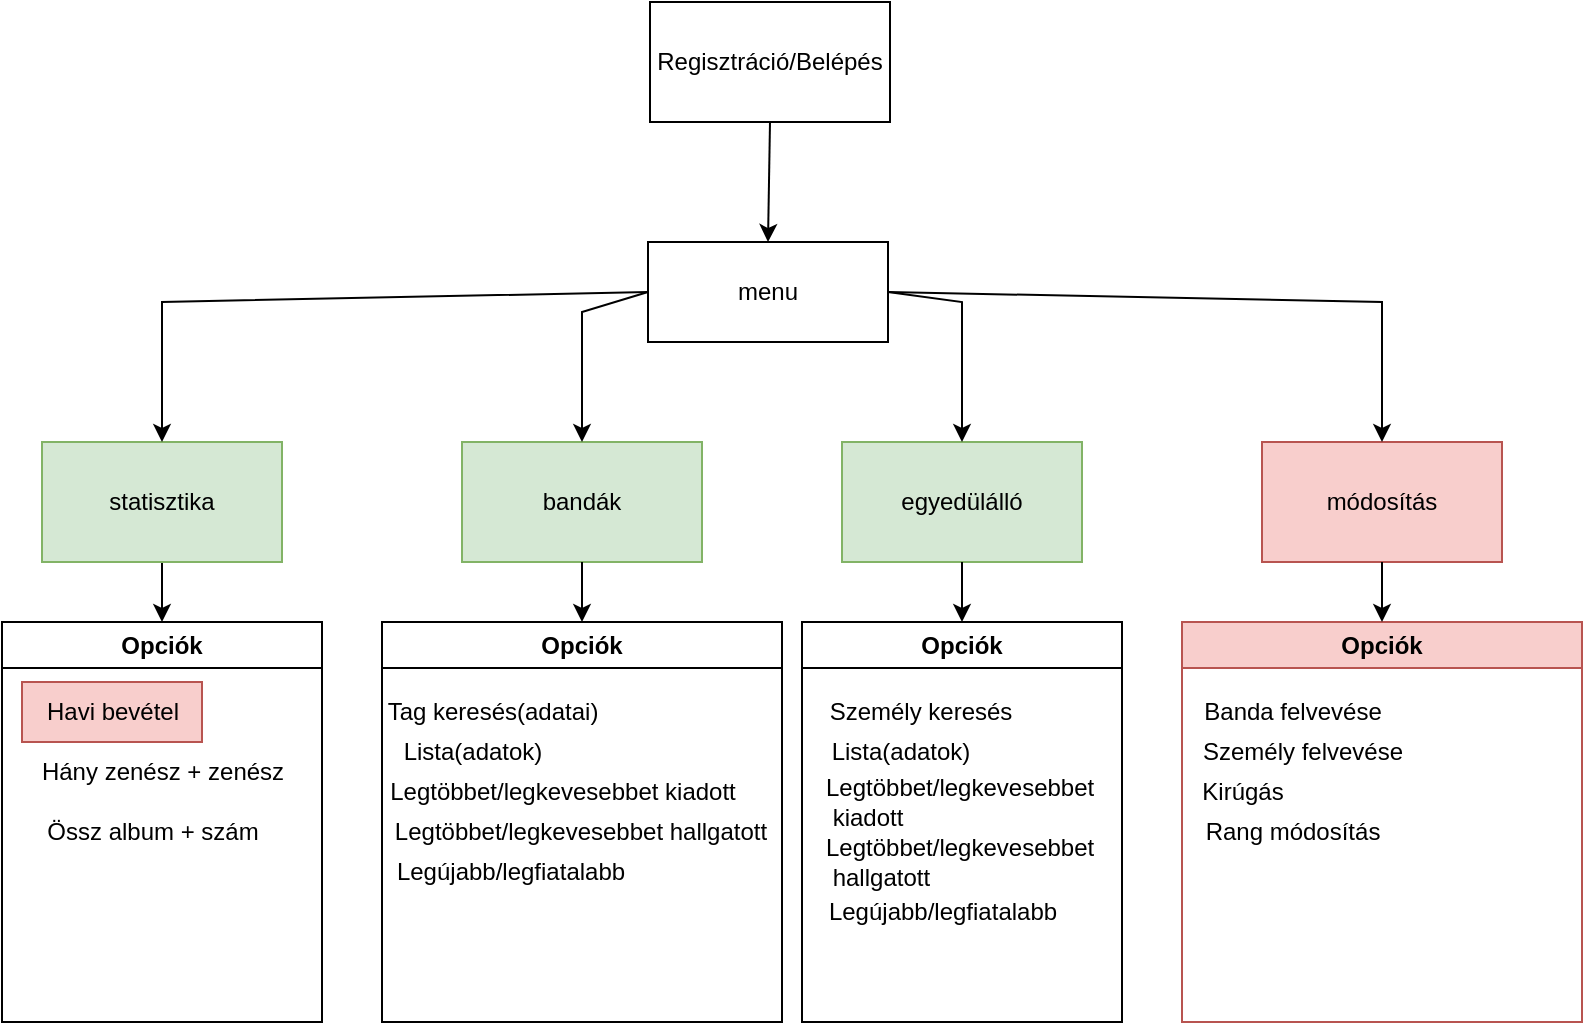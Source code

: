 <mxfile version="24.1.0" type="github">
  <diagram name="1 oldal" id="cgaxb-VZizNbB-tiwhAR">
    <mxGraphModel dx="989" dy="1707" grid="1" gridSize="10" guides="1" tooltips="1" connect="1" arrows="1" fold="1" page="1" pageScale="1" pageWidth="827" pageHeight="1169" math="0" shadow="0">
      <root>
        <mxCell id="0" />
        <mxCell id="1" parent="0" />
        <mxCell id="AF1UKYks4T8CphhcIONg-1" value="menu" style="rounded=0;whiteSpace=wrap;html=1;" vertex="1" parent="1">
          <mxGeometry x="353" y="90" width="120" height="50" as="geometry" />
        </mxCell>
        <mxCell id="AF1UKYks4T8CphhcIONg-19" style="edgeStyle=orthogonalEdgeStyle;rounded=0;orthogonalLoop=1;jettySize=auto;html=1;entryX=0.5;entryY=0;entryDx=0;entryDy=0;" edge="1" parent="1" source="AF1UKYks4T8CphhcIONg-2" target="AF1UKYks4T8CphhcIONg-16">
          <mxGeometry relative="1" as="geometry" />
        </mxCell>
        <mxCell id="AF1UKYks4T8CphhcIONg-2" value="statisztika" style="rounded=0;whiteSpace=wrap;html=1;fillColor=#d5e8d4;strokeColor=#82b366;" vertex="1" parent="1">
          <mxGeometry x="50" y="190" width="120" height="60" as="geometry" />
        </mxCell>
        <mxCell id="AF1UKYks4T8CphhcIONg-3" value="bandák" style="rounded=0;whiteSpace=wrap;html=1;fillColor=#d5e8d4;strokeColor=#82b366;" vertex="1" parent="1">
          <mxGeometry x="260" y="190" width="120" height="60" as="geometry" />
        </mxCell>
        <mxCell id="AF1UKYks4T8CphhcIONg-4" value="egyedülálló" style="rounded=0;whiteSpace=wrap;html=1;fillColor=#d5e8d4;strokeColor=#82b366;" vertex="1" parent="1">
          <mxGeometry x="450" y="190" width="120" height="60" as="geometry" />
        </mxCell>
        <mxCell id="AF1UKYks4T8CphhcIONg-5" value="módosítás" style="rounded=0;whiteSpace=wrap;html=1;fillColor=#f8cecc;strokeColor=#b85450;" vertex="1" parent="1">
          <mxGeometry x="660" y="190" width="120" height="60" as="geometry" />
        </mxCell>
        <mxCell id="AF1UKYks4T8CphhcIONg-6" value="" style="endArrow=classic;html=1;rounded=0;exitX=0;exitY=0.5;exitDx=0;exitDy=0;entryX=0.5;entryY=0;entryDx=0;entryDy=0;" edge="1" parent="1" source="AF1UKYks4T8CphhcIONg-1" target="AF1UKYks4T8CphhcIONg-2">
          <mxGeometry width="50" height="50" relative="1" as="geometry">
            <mxPoint x="390" y="300" as="sourcePoint" />
            <mxPoint x="440" y="250" as="targetPoint" />
            <Array as="points">
              <mxPoint x="110" y="120" />
            </Array>
          </mxGeometry>
        </mxCell>
        <mxCell id="AF1UKYks4T8CphhcIONg-7" value="" style="endArrow=classic;html=1;rounded=0;exitX=0;exitY=0.5;exitDx=0;exitDy=0;entryX=0.5;entryY=0;entryDx=0;entryDy=0;" edge="1" parent="1" source="AF1UKYks4T8CphhcIONg-1" target="AF1UKYks4T8CphhcIONg-3">
          <mxGeometry width="50" height="50" relative="1" as="geometry">
            <mxPoint x="390" y="300" as="sourcePoint" />
            <mxPoint x="440" y="250" as="targetPoint" />
            <Array as="points">
              <mxPoint x="320" y="125" />
            </Array>
          </mxGeometry>
        </mxCell>
        <mxCell id="AF1UKYks4T8CphhcIONg-8" value="" style="endArrow=classic;html=1;rounded=0;exitX=1;exitY=0.5;exitDx=0;exitDy=0;entryX=0.5;entryY=0;entryDx=0;entryDy=0;" edge="1" parent="1" source="AF1UKYks4T8CphhcIONg-1" target="AF1UKYks4T8CphhcIONg-4">
          <mxGeometry width="50" height="50" relative="1" as="geometry">
            <mxPoint x="390" y="300" as="sourcePoint" />
            <mxPoint x="440" y="250" as="targetPoint" />
            <Array as="points">
              <mxPoint x="510" y="120" />
            </Array>
          </mxGeometry>
        </mxCell>
        <mxCell id="AF1UKYks4T8CphhcIONg-9" value="" style="endArrow=classic;html=1;rounded=0;exitX=1;exitY=0.5;exitDx=0;exitDy=0;entryX=0.5;entryY=0;entryDx=0;entryDy=0;" edge="1" parent="1" source="AF1UKYks4T8CphhcIONg-1" target="AF1UKYks4T8CphhcIONg-5">
          <mxGeometry width="50" height="50" relative="1" as="geometry">
            <mxPoint x="390" y="300" as="sourcePoint" />
            <mxPoint x="440" y="250" as="targetPoint" />
            <Array as="points">
              <mxPoint x="720" y="120" />
            </Array>
          </mxGeometry>
        </mxCell>
        <mxCell id="AF1UKYks4T8CphhcIONg-12" value="Regisztráció/Belépés" style="rounded=0;whiteSpace=wrap;html=1;" vertex="1" parent="1">
          <mxGeometry x="354" y="-30" width="120" height="60" as="geometry" />
        </mxCell>
        <mxCell id="AF1UKYks4T8CphhcIONg-14" value="" style="endArrow=classic;html=1;rounded=0;exitX=0.5;exitY=1;exitDx=0;exitDy=0;entryX=0.5;entryY=0;entryDx=0;entryDy=0;" edge="1" parent="1" source="AF1UKYks4T8CphhcIONg-12" target="AF1UKYks4T8CphhcIONg-1">
          <mxGeometry width="50" height="50" relative="1" as="geometry">
            <mxPoint x="390" y="240" as="sourcePoint" />
            <mxPoint x="440" y="190" as="targetPoint" />
          </mxGeometry>
        </mxCell>
        <mxCell id="AF1UKYks4T8CphhcIONg-16" value="Opciók" style="swimlane;whiteSpace=wrap;html=1;" vertex="1" parent="1">
          <mxGeometry x="30" y="280" width="160" height="200" as="geometry" />
        </mxCell>
        <mxCell id="AF1UKYks4T8CphhcIONg-20" value="Havi bevétel" style="text;html=1;align=center;verticalAlign=middle;resizable=0;points=[];autosize=1;strokeColor=#b85450;fillColor=#f8cecc;" vertex="1" parent="AF1UKYks4T8CphhcIONg-16">
          <mxGeometry x="10" y="30" width="90" height="30" as="geometry" />
        </mxCell>
        <mxCell id="AF1UKYks4T8CphhcIONg-21" value="Hány zenész + zenész" style="text;html=1;align=center;verticalAlign=middle;resizable=0;points=[];autosize=1;strokeColor=none;fillColor=none;" vertex="1" parent="AF1UKYks4T8CphhcIONg-16">
          <mxGeometry x="10" y="60" width="140" height="30" as="geometry" />
        </mxCell>
        <mxCell id="AF1UKYks4T8CphhcIONg-23" value="Össz album + szám" style="text;html=1;align=center;verticalAlign=middle;resizable=0;points=[];autosize=1;strokeColor=none;fillColor=none;" vertex="1" parent="AF1UKYks4T8CphhcIONg-16">
          <mxGeometry x="10" y="90" width="130" height="30" as="geometry" />
        </mxCell>
        <mxCell id="AF1UKYks4T8CphhcIONg-26" value="Opciók" style="swimlane;whiteSpace=wrap;html=1;" vertex="1" parent="1">
          <mxGeometry x="220" y="280" width="200" height="200" as="geometry" />
        </mxCell>
        <mxCell id="AF1UKYks4T8CphhcIONg-28" value="Tag keresés(adatai)" style="text;html=1;align=center;verticalAlign=middle;resizable=0;points=[];autosize=1;strokeColor=none;fillColor=none;" vertex="1" parent="AF1UKYks4T8CphhcIONg-26">
          <mxGeometry x="-10" y="30" width="130" height="30" as="geometry" />
        </mxCell>
        <mxCell id="AF1UKYks4T8CphhcIONg-29" value="Lista(adatok)" style="text;html=1;align=center;verticalAlign=middle;resizable=0;points=[];autosize=1;strokeColor=none;fillColor=none;" vertex="1" parent="AF1UKYks4T8CphhcIONg-26">
          <mxGeometry y="50" width="90" height="30" as="geometry" />
        </mxCell>
        <mxCell id="AF1UKYks4T8CphhcIONg-30" value="Legtöbbet/legkevesebbet kiadott" style="text;html=1;align=center;verticalAlign=middle;resizable=0;points=[];autosize=1;strokeColor=none;fillColor=none;" vertex="1" parent="AF1UKYks4T8CphhcIONg-26">
          <mxGeometry x="-10" y="70" width="200" height="30" as="geometry" />
        </mxCell>
        <mxCell id="AF1UKYks4T8CphhcIONg-31" value="Legtöbbet/legkevesebbet hallgatott" style="text;html=1;align=center;verticalAlign=middle;resizable=0;points=[];autosize=1;strokeColor=none;fillColor=none;" vertex="1" parent="AF1UKYks4T8CphhcIONg-26">
          <mxGeometry x="-6" y="90" width="210" height="30" as="geometry" />
        </mxCell>
        <mxCell id="AF1UKYks4T8CphhcIONg-32" value="Legújabb/legfiatalabb" style="text;html=1;align=center;verticalAlign=middle;resizable=0;points=[];autosize=1;strokeColor=none;fillColor=none;" vertex="1" parent="AF1UKYks4T8CphhcIONg-26">
          <mxGeometry x="-6" y="110" width="140" height="30" as="geometry" />
        </mxCell>
        <mxCell id="AF1UKYks4T8CphhcIONg-27" value="" style="endArrow=classic;html=1;rounded=0;exitX=0.5;exitY=1;exitDx=0;exitDy=0;entryX=0.5;entryY=0;entryDx=0;entryDy=0;" edge="1" parent="1" source="AF1UKYks4T8CphhcIONg-3" target="AF1UKYks4T8CphhcIONg-26">
          <mxGeometry width="50" height="50" relative="1" as="geometry">
            <mxPoint x="390" y="300" as="sourcePoint" />
            <mxPoint x="440" y="250" as="targetPoint" />
          </mxGeometry>
        </mxCell>
        <mxCell id="AF1UKYks4T8CphhcIONg-33" value="Opciók" style="swimlane;whiteSpace=wrap;html=1;" vertex="1" parent="1">
          <mxGeometry x="430" y="280" width="160" height="200" as="geometry" />
        </mxCell>
        <mxCell id="AF1UKYks4T8CphhcIONg-37" value="Személy keresés" style="text;html=1;align=center;verticalAlign=middle;resizable=0;points=[];autosize=1;strokeColor=none;fillColor=none;" vertex="1" parent="AF1UKYks4T8CphhcIONg-33">
          <mxGeometry x="4" y="30" width="110" height="30" as="geometry" />
        </mxCell>
        <mxCell id="AF1UKYks4T8CphhcIONg-38" value="Lista(adatok)" style="text;html=1;align=center;verticalAlign=middle;resizable=0;points=[];autosize=1;strokeColor=none;fillColor=none;" vertex="1" parent="AF1UKYks4T8CphhcIONg-33">
          <mxGeometry x="4" y="50" width="90" height="30" as="geometry" />
        </mxCell>
        <mxCell id="AF1UKYks4T8CphhcIONg-39" value="Legtöbbet/legkevesebbet&lt;div&gt;&amp;nbsp;kiadott&lt;/div&gt;" style="text;html=1;align=left;verticalAlign=middle;resizable=0;points=[];autosize=1;strokeColor=none;fillColor=none;" vertex="1" parent="AF1UKYks4T8CphhcIONg-33">
          <mxGeometry x="10" y="70" width="160" height="40" as="geometry" />
        </mxCell>
        <mxCell id="AF1UKYks4T8CphhcIONg-40" value="Legtöbbet/legkevesebbet&lt;div&gt;&amp;nbsp;hallgatott&lt;/div&gt;" style="text;html=1;align=left;verticalAlign=middle;resizable=0;points=[];autosize=1;strokeColor=none;fillColor=none;" vertex="1" parent="AF1UKYks4T8CphhcIONg-33">
          <mxGeometry x="10" y="100" width="160" height="40" as="geometry" />
        </mxCell>
        <mxCell id="AF1UKYks4T8CphhcIONg-41" value="Legújabb/legfiatalabb" style="text;html=1;align=center;verticalAlign=middle;resizable=0;points=[];autosize=1;strokeColor=none;fillColor=none;" vertex="1" parent="AF1UKYks4T8CphhcIONg-33">
          <mxGeometry y="130" width="140" height="30" as="geometry" />
        </mxCell>
        <mxCell id="AF1UKYks4T8CphhcIONg-35" value="" style="endArrow=classic;html=1;rounded=0;exitX=0.5;exitY=1;exitDx=0;exitDy=0;entryX=0.5;entryY=0;entryDx=0;entryDy=0;" edge="1" parent="1" source="AF1UKYks4T8CphhcIONg-4" target="AF1UKYks4T8CphhcIONg-33">
          <mxGeometry width="50" height="50" relative="1" as="geometry">
            <mxPoint x="390" y="300" as="sourcePoint" />
            <mxPoint x="440" y="250" as="targetPoint" />
          </mxGeometry>
        </mxCell>
        <mxCell id="AF1UKYks4T8CphhcIONg-42" value="Opciók" style="swimlane;whiteSpace=wrap;html=1;fillColor=#f8cecc;strokeColor=#b85450;" vertex="1" parent="1">
          <mxGeometry x="620" y="280" width="200" height="200" as="geometry" />
        </mxCell>
        <mxCell id="AF1UKYks4T8CphhcIONg-44" value="Banda felvevése" style="text;html=1;align=center;verticalAlign=middle;resizable=0;points=[];autosize=1;strokeColor=none;fillColor=none;" vertex="1" parent="AF1UKYks4T8CphhcIONg-42">
          <mxGeometry y="30" width="110" height="30" as="geometry" />
        </mxCell>
        <mxCell id="AF1UKYks4T8CphhcIONg-47" value="Személy felvevése" style="text;html=1;align=center;verticalAlign=middle;resizable=0;points=[];autosize=1;strokeColor=none;fillColor=none;" vertex="1" parent="AF1UKYks4T8CphhcIONg-42">
          <mxGeometry y="50" width="120" height="30" as="geometry" />
        </mxCell>
        <mxCell id="AF1UKYks4T8CphhcIONg-48" value="Kirúgás" style="text;html=1;align=center;verticalAlign=middle;resizable=0;points=[];autosize=1;strokeColor=none;fillColor=none;" vertex="1" parent="AF1UKYks4T8CphhcIONg-42">
          <mxGeometry y="70" width="60" height="30" as="geometry" />
        </mxCell>
        <mxCell id="AF1UKYks4T8CphhcIONg-49" value="Rang módosítás" style="text;html=1;align=center;verticalAlign=middle;resizable=0;points=[];autosize=1;strokeColor=none;fillColor=none;" vertex="1" parent="AF1UKYks4T8CphhcIONg-42">
          <mxGeometry y="90" width="110" height="30" as="geometry" />
        </mxCell>
        <mxCell id="AF1UKYks4T8CphhcIONg-43" value="" style="endArrow=classic;html=1;rounded=0;exitX=0.5;exitY=1;exitDx=0;exitDy=0;entryX=0.5;entryY=0;entryDx=0;entryDy=0;" edge="1" parent="1" source="AF1UKYks4T8CphhcIONg-5" target="AF1UKYks4T8CphhcIONg-42">
          <mxGeometry width="50" height="50" relative="1" as="geometry">
            <mxPoint x="390" y="300" as="sourcePoint" />
            <mxPoint x="440" y="250" as="targetPoint" />
          </mxGeometry>
        </mxCell>
      </root>
    </mxGraphModel>
  </diagram>
</mxfile>
